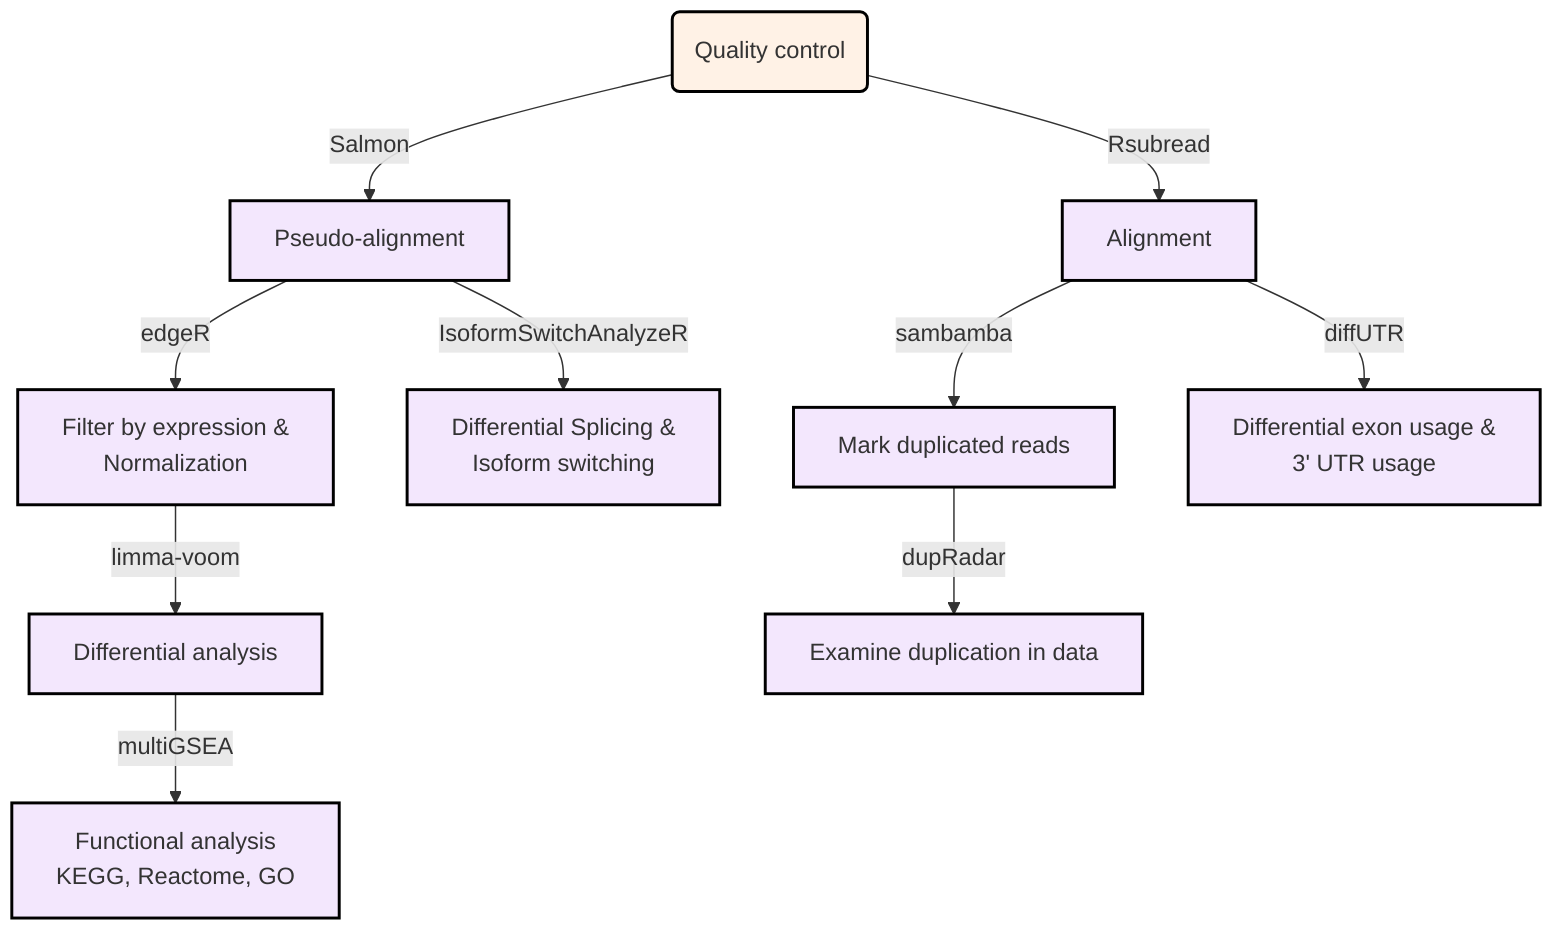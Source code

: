 graph TD

QC(Quality control)
QC-->|Salmon|rnaAln[Pseudo-alignment]
QC-->|Rsubread|rnaAlnS[Alignment]

style QC stroke:black,stroke-width:2px,fill:#fff2e6

rnaAln-->|edgeR|rnaNorm[Filter by expression &<br> Normalization]
rnaNorm-->|limma-voom|rnaDiff[Differential analysis]

rnaDiff-->|multiGSEA|rnaPath[Functional analysis<br>KEGG, Reactome, GO]

rnaAln-->|IsoformSwitchAnalyzeR|rnaExonS[Differential Splicing &<br>Isoform switching]

rnaAlnS-->|sambamba|markDup[Mark duplicated reads]
markDup-->|dupRadar|dupRadar[Examine duplication in data]
rnaAlnS-->|diffUTR|rnaExon[Differential exon usage &<br>3' UTR usage]

style rnaAln fill:#F3E7FD,stroke:black,stroke-width:2px
style rnaAlnS fill:#F3E7FD,stroke:black,stroke-width:2px
style rnaNorm fill:#F3E7FD,stroke:black,stroke-width:2px
style rnaDiff fill:#F3E7FD,stroke:black,stroke-width:2px
style rnaExon fill:#F3E7FD,stroke:black,stroke-width:2px
style rnaPath fill:#F3E7FD,stroke:black,stroke-width:2px
style rnaExonS fill:#F3E7FD,stroke:black,stroke-width:2px
style markDup fill:#F3E7FD,stroke:black,stroke-width:2px
style dupRadar fill:#F3E7FD,stroke:black,stroke-width:2px